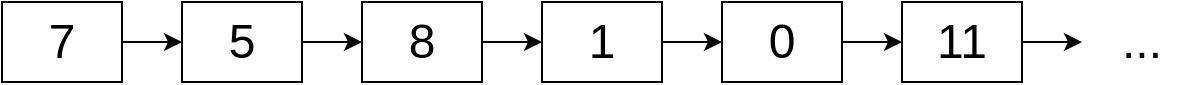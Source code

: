 <mxfile version="28.1.2">
  <diagram name="Page-1" id="pw1yM4c9U9q3CPbkuXtG">
    <mxGraphModel dx="1850" dy="902" grid="1" gridSize="10" guides="1" tooltips="1" connect="1" arrows="1" fold="1" page="1" pageScale="1" pageWidth="850" pageHeight="1100" math="0" shadow="0">
      <root>
        <mxCell id="0" />
        <mxCell id="1" parent="0" />
        <mxCell id="7N5agTIx9JFiQQaqSErQ-8" style="edgeStyle=orthogonalEdgeStyle;rounded=0;orthogonalLoop=1;jettySize=auto;html=1;entryX=0;entryY=0.5;entryDx=0;entryDy=0;" edge="1" parent="1" source="7N5agTIx9JFiQQaqSErQ-2" target="7N5agTIx9JFiQQaqSErQ-3">
          <mxGeometry relative="1" as="geometry" />
        </mxCell>
        <mxCell id="7N5agTIx9JFiQQaqSErQ-2" value="&lt;font style=&quot;font-size: 24px;&quot;&gt;7&lt;/font&gt;" style="rounded=0;whiteSpace=wrap;html=1;" vertex="1" parent="1">
          <mxGeometry x="130" y="340" width="60" height="40" as="geometry" />
        </mxCell>
        <mxCell id="7N5agTIx9JFiQQaqSErQ-9" style="edgeStyle=orthogonalEdgeStyle;rounded=0;orthogonalLoop=1;jettySize=auto;html=1;" edge="1" parent="1" source="7N5agTIx9JFiQQaqSErQ-3" target="7N5agTIx9JFiQQaqSErQ-4">
          <mxGeometry relative="1" as="geometry" />
        </mxCell>
        <mxCell id="7N5agTIx9JFiQQaqSErQ-3" value="&lt;font style=&quot;font-size: 24px;&quot;&gt;5&lt;/font&gt;" style="rounded=0;whiteSpace=wrap;html=1;" vertex="1" parent="1">
          <mxGeometry x="220" y="340" width="60" height="40" as="geometry" />
        </mxCell>
        <mxCell id="7N5agTIx9JFiQQaqSErQ-10" style="edgeStyle=orthogonalEdgeStyle;rounded=0;orthogonalLoop=1;jettySize=auto;html=1;entryX=0;entryY=0.5;entryDx=0;entryDy=0;" edge="1" parent="1" source="7N5agTIx9JFiQQaqSErQ-4" target="7N5agTIx9JFiQQaqSErQ-5">
          <mxGeometry relative="1" as="geometry" />
        </mxCell>
        <mxCell id="7N5agTIx9JFiQQaqSErQ-4" value="&lt;span style=&quot;font-size: 24px;&quot;&gt;8&lt;/span&gt;" style="rounded=0;whiteSpace=wrap;html=1;" vertex="1" parent="1">
          <mxGeometry x="310" y="340" width="60" height="40" as="geometry" />
        </mxCell>
        <mxCell id="7N5agTIx9JFiQQaqSErQ-11" style="edgeStyle=orthogonalEdgeStyle;rounded=0;orthogonalLoop=1;jettySize=auto;html=1;entryX=0;entryY=0.5;entryDx=0;entryDy=0;" edge="1" parent="1" source="7N5agTIx9JFiQQaqSErQ-5" target="7N5agTIx9JFiQQaqSErQ-6">
          <mxGeometry relative="1" as="geometry" />
        </mxCell>
        <mxCell id="7N5agTIx9JFiQQaqSErQ-5" value="&lt;font style=&quot;font-size: 24px;&quot;&gt;1&lt;/font&gt;" style="rounded=0;whiteSpace=wrap;html=1;" vertex="1" parent="1">
          <mxGeometry x="400" y="340" width="60" height="40" as="geometry" />
        </mxCell>
        <mxCell id="7N5agTIx9JFiQQaqSErQ-12" style="edgeStyle=orthogonalEdgeStyle;rounded=0;orthogonalLoop=1;jettySize=auto;html=1;" edge="1" parent="1" source="7N5agTIx9JFiQQaqSErQ-6" target="7N5agTIx9JFiQQaqSErQ-7">
          <mxGeometry relative="1" as="geometry" />
        </mxCell>
        <mxCell id="7N5agTIx9JFiQQaqSErQ-6" value="&lt;font style=&quot;font-size: 24px;&quot;&gt;0&lt;/font&gt;" style="rounded=0;whiteSpace=wrap;html=1;" vertex="1" parent="1">
          <mxGeometry x="490" y="340" width="60" height="40" as="geometry" />
        </mxCell>
        <mxCell id="7N5agTIx9JFiQQaqSErQ-14" style="edgeStyle=orthogonalEdgeStyle;rounded=0;orthogonalLoop=1;jettySize=auto;html=1;entryX=0;entryY=0.5;entryDx=0;entryDy=0;" edge="1" parent="1" source="7N5agTIx9JFiQQaqSErQ-7" target="7N5agTIx9JFiQQaqSErQ-13">
          <mxGeometry relative="1" as="geometry" />
        </mxCell>
        <mxCell id="7N5agTIx9JFiQQaqSErQ-7" value="&lt;span style=&quot;font-size: 24px;&quot;&gt;11&lt;/span&gt;" style="rounded=0;whiteSpace=wrap;html=1;" vertex="1" parent="1">
          <mxGeometry x="580" y="340" width="60" height="40" as="geometry" />
        </mxCell>
        <mxCell id="7N5agTIx9JFiQQaqSErQ-13" value="&lt;span style=&quot;font-size: 24px;&quot;&gt;...&lt;/span&gt;" style="rounded=0;whiteSpace=wrap;html=1;strokeColor=none;" vertex="1" parent="1">
          <mxGeometry x="670" y="340" width="60" height="40" as="geometry" />
        </mxCell>
      </root>
    </mxGraphModel>
  </diagram>
</mxfile>
